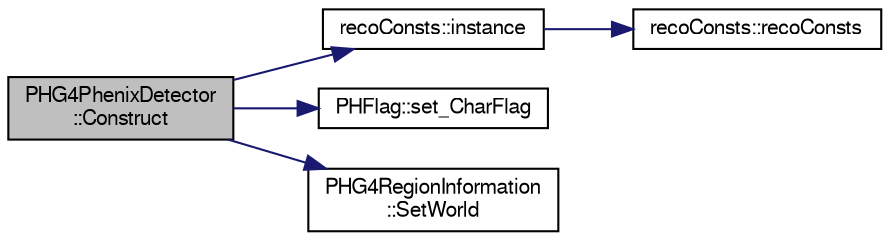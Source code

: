 digraph "PHG4PhenixDetector::Construct"
{
  bgcolor="transparent";
  edge [fontname="FreeSans",fontsize="10",labelfontname="FreeSans",labelfontsize="10"];
  node [fontname="FreeSans",fontsize="10",shape=record];
  rankdir="LR";
  Node1 [label="PHG4PhenixDetector\l::Construct",height=0.2,width=0.4,color="black", fillcolor="grey75", style="filled" fontcolor="black"];
  Node1 -> Node2 [color="midnightblue",fontsize="10",style="solid",fontname="FreeSans"];
  Node2 [label="recoConsts::instance",height=0.2,width=0.4,color="black",URL="$d8/d14/classrecoConsts.html#ae69a5c29a7199ba16d0e537158618802"];
  Node2 -> Node3 [color="midnightblue",fontsize="10",style="solid",fontname="FreeSans"];
  Node3 [label="recoConsts::recoConsts",height=0.2,width=0.4,color="black",URL="$d8/d14/classrecoConsts.html#ae882d6adc62f783ec78114fe3dee3c24"];
  Node1 -> Node4 [color="midnightblue",fontsize="10",style="solid",fontname="FreeSans"];
  Node4 [label="PHFlag::set_CharFlag",height=0.2,width=0.4,color="black",URL="$d1/da8/classPHFlag.html#a716bb770db79859a16e6b7bc45e03bbd"];
  Node1 -> Node5 [color="midnightblue",fontsize="10",style="solid",fontname="FreeSans"];
  Node5 [label="PHG4RegionInformation\l::SetWorld",height=0.2,width=0.4,color="black",URL="$da/d3d/classPHG4RegionInformation.html#a6d36090161954b121e02cb737d2ba547"];
}
